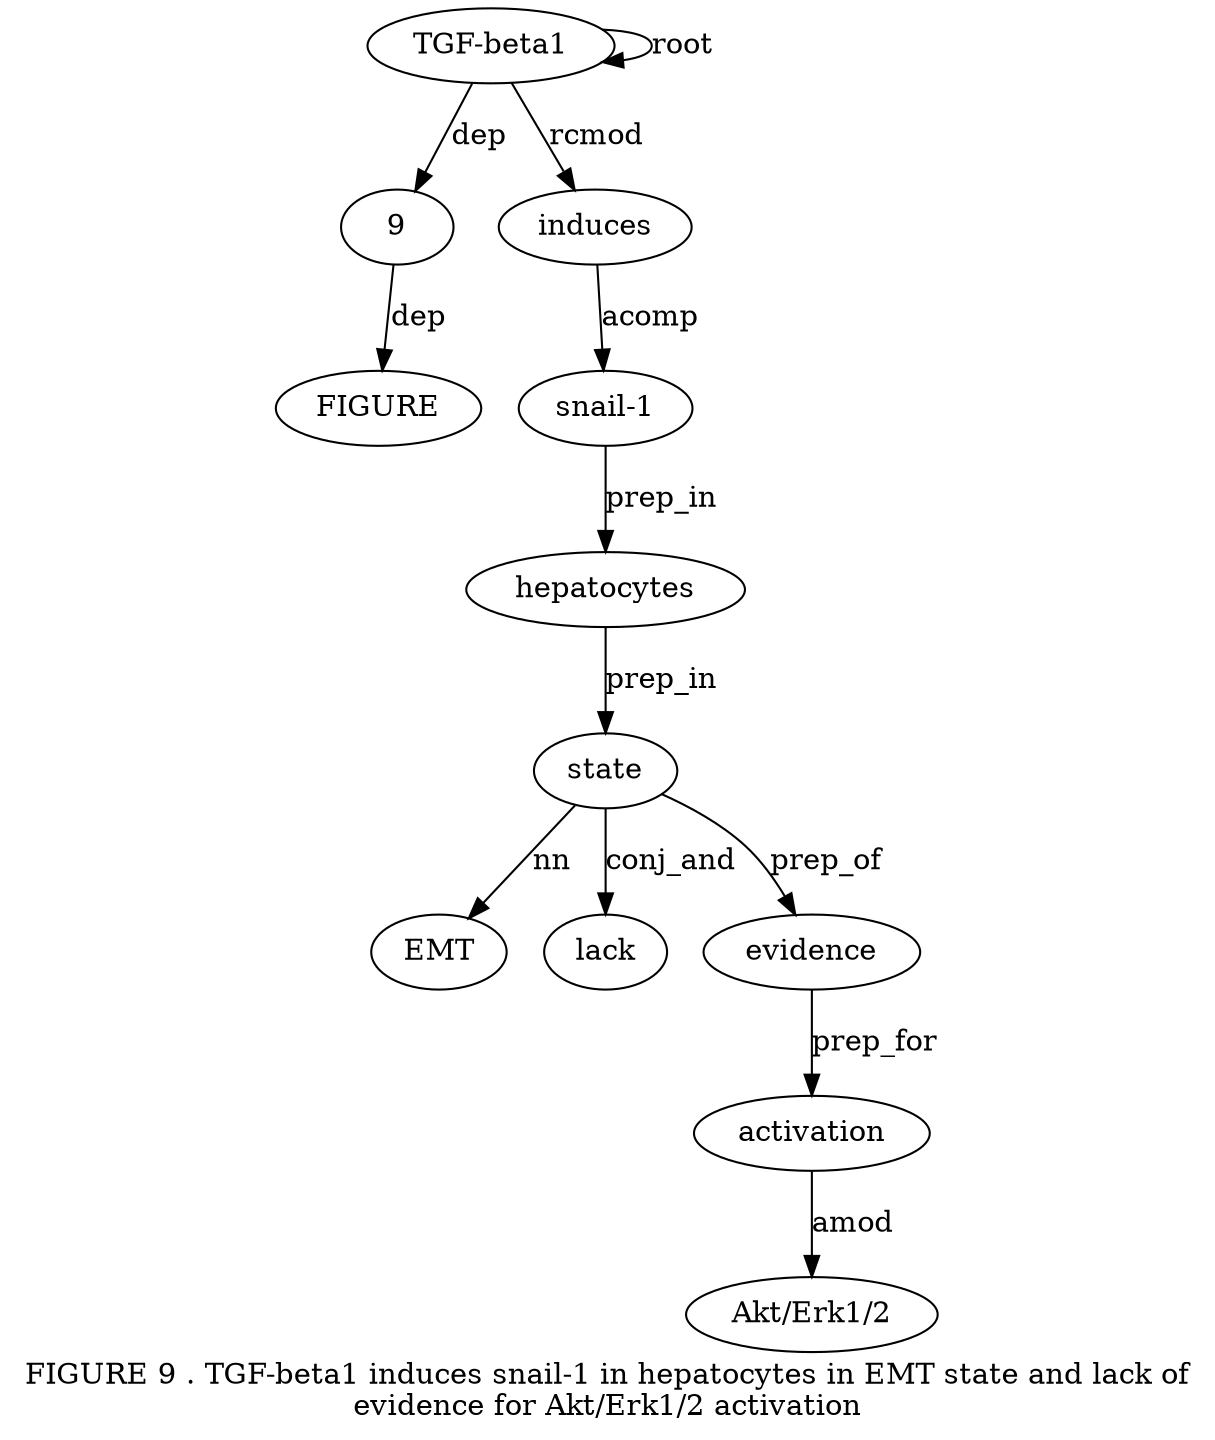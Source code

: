 digraph "FIGURE 9 . TGF-beta1 induces snail-1 in hepatocytes in EMT state and lack of evidence for Akt/Erk1/2 activation" {
label="FIGURE 9 . TGF-beta1 induces snail-1 in hepatocytes in EMT state and lack of
evidence for Akt/Erk1/2 activation";
92 [style=filled, fillcolor=white, label=9];
FIGURE1 [style=filled, fillcolor=white, label=FIGURE];
92 -> FIGURE1  [label=dep];
"TGF-beta14" [style=filled, fillcolor=white, label="TGF-beta1"];
"TGF-beta14" -> 92  [label=dep];
"TGF-beta14" -> "TGF-beta14"  [label=root];
induces5 [style=filled, fillcolor=white, label=induces];
"TGF-beta14" -> induces5  [label=rcmod];
"snail-16" [style=filled, fillcolor=white, label="snail-1"];
induces5 -> "snail-16"  [label=acomp];
hepatocytes8 [style=filled, fillcolor=white, label=hepatocytes];
"snail-16" -> hepatocytes8  [label=prep_in];
state11 [style=filled, fillcolor=white, label=state];
EMT10 [style=filled, fillcolor=white, label=EMT];
state11 -> EMT10  [label=nn];
hepatocytes8 -> state11  [label=prep_in];
lack13 [style=filled, fillcolor=white, label=lack];
state11 -> lack13  [label=conj_and];
evidence15 [style=filled, fillcolor=white, label=evidence];
state11 -> evidence15  [label=prep_of];
activation18 [style=filled, fillcolor=white, label=activation];
"Akt/Erk1/217" [style=filled, fillcolor=white, label="Akt/Erk1/2"];
activation18 -> "Akt/Erk1/217"  [label=amod];
evidence15 -> activation18  [label=prep_for];
}
